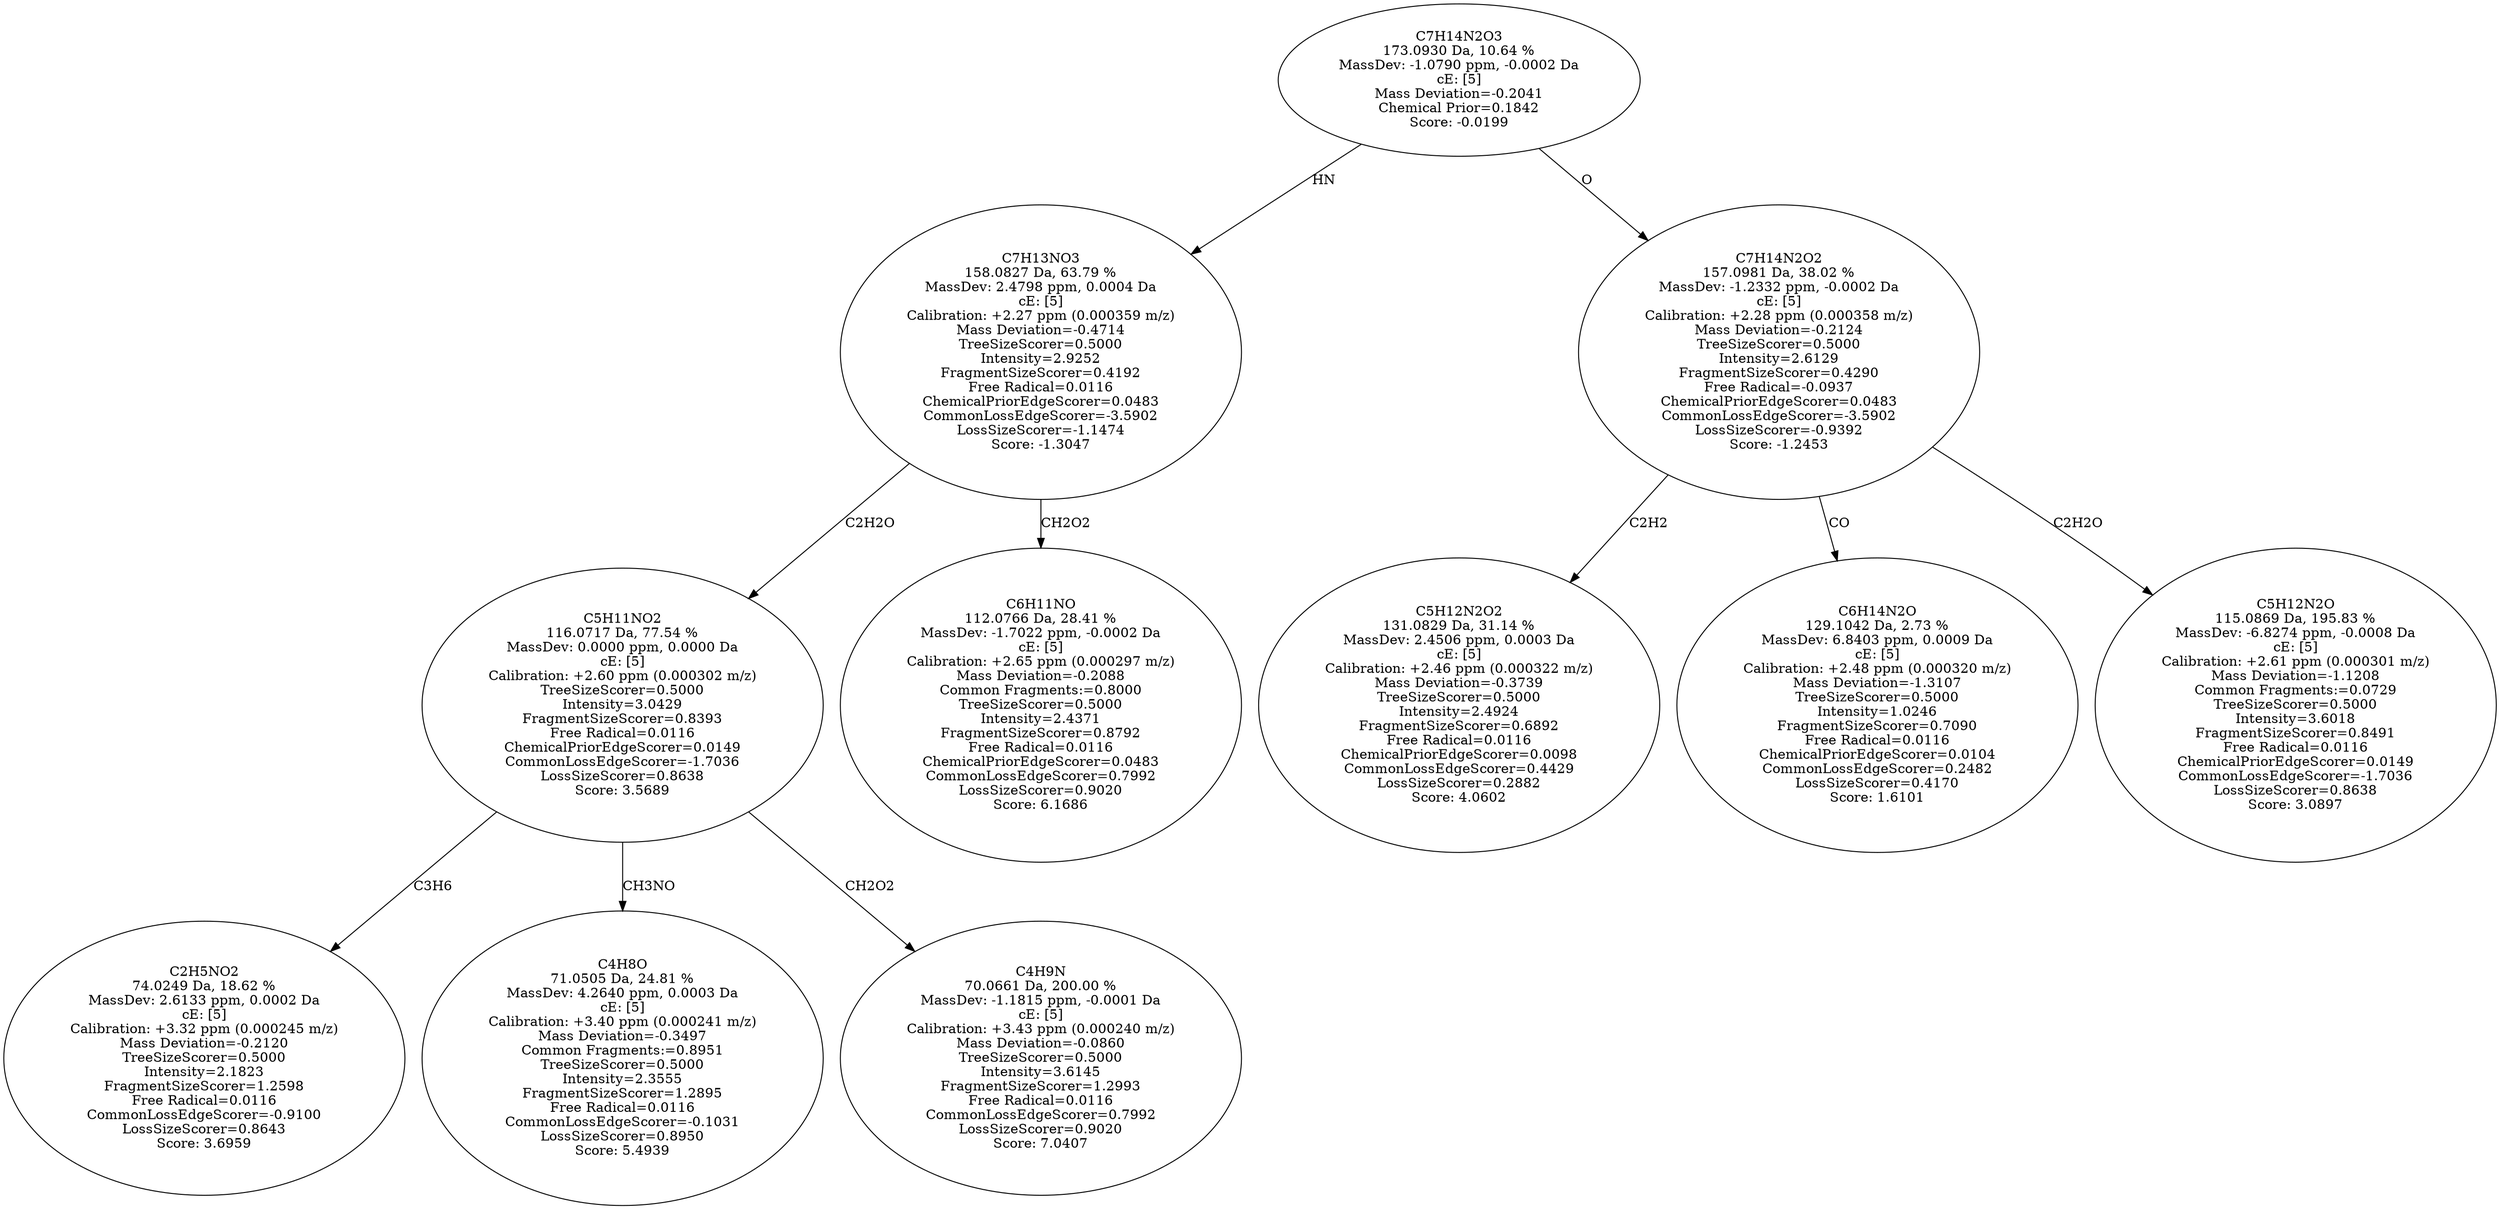 strict digraph {
v1 [label="C2H5NO2\n74.0249 Da, 18.62 %\nMassDev: 2.6133 ppm, 0.0002 Da\ncE: [5]\nCalibration: +3.32 ppm (0.000245 m/z)\nMass Deviation=-0.2120\nTreeSizeScorer=0.5000\nIntensity=2.1823\nFragmentSizeScorer=1.2598\nFree Radical=0.0116\nCommonLossEdgeScorer=-0.9100\nLossSizeScorer=0.8643\nScore: 3.6959"];
v2 [label="C4H8O\n71.0505 Da, 24.81 %\nMassDev: 4.2640 ppm, 0.0003 Da\ncE: [5]\nCalibration: +3.40 ppm (0.000241 m/z)\nMass Deviation=-0.3497\nCommon Fragments:=0.8951\nTreeSizeScorer=0.5000\nIntensity=2.3555\nFragmentSizeScorer=1.2895\nFree Radical=0.0116\nCommonLossEdgeScorer=-0.1031\nLossSizeScorer=0.8950\nScore: 5.4939"];
v3 [label="C4H9N\n70.0661 Da, 200.00 %\nMassDev: -1.1815 ppm, -0.0001 Da\ncE: [5]\nCalibration: +3.43 ppm (0.000240 m/z)\nMass Deviation=-0.0860\nTreeSizeScorer=0.5000\nIntensity=3.6145\nFragmentSizeScorer=1.2993\nFree Radical=0.0116\nCommonLossEdgeScorer=0.7992\nLossSizeScorer=0.9020\nScore: 7.0407"];
v4 [label="C5H11NO2\n116.0717 Da, 77.54 %\nMassDev: 0.0000 ppm, 0.0000 Da\ncE: [5]\nCalibration: +2.60 ppm (0.000302 m/z)\nTreeSizeScorer=0.5000\nIntensity=3.0429\nFragmentSizeScorer=0.8393\nFree Radical=0.0116\nChemicalPriorEdgeScorer=0.0149\nCommonLossEdgeScorer=-1.7036\nLossSizeScorer=0.8638\nScore: 3.5689"];
v5 [label="C6H11NO\n112.0766 Da, 28.41 %\nMassDev: -1.7022 ppm, -0.0002 Da\ncE: [5]\nCalibration: +2.65 ppm (0.000297 m/z)\nMass Deviation=-0.2088\nCommon Fragments:=0.8000\nTreeSizeScorer=0.5000\nIntensity=2.4371\nFragmentSizeScorer=0.8792\nFree Radical=0.0116\nChemicalPriorEdgeScorer=0.0483\nCommonLossEdgeScorer=0.7992\nLossSizeScorer=0.9020\nScore: 6.1686"];
v6 [label="C7H13NO3\n158.0827 Da, 63.79 %\nMassDev: 2.4798 ppm, 0.0004 Da\ncE: [5]\nCalibration: +2.27 ppm (0.000359 m/z)\nMass Deviation=-0.4714\nTreeSizeScorer=0.5000\nIntensity=2.9252\nFragmentSizeScorer=0.4192\nFree Radical=0.0116\nChemicalPriorEdgeScorer=0.0483\nCommonLossEdgeScorer=-3.5902\nLossSizeScorer=-1.1474\nScore: -1.3047"];
v7 [label="C5H12N2O2\n131.0829 Da, 31.14 %\nMassDev: 2.4506 ppm, 0.0003 Da\ncE: [5]\nCalibration: +2.46 ppm (0.000322 m/z)\nMass Deviation=-0.3739\nTreeSizeScorer=0.5000\nIntensity=2.4924\nFragmentSizeScorer=0.6892\nFree Radical=0.0116\nChemicalPriorEdgeScorer=0.0098\nCommonLossEdgeScorer=0.4429\nLossSizeScorer=0.2882\nScore: 4.0602"];
v8 [label="C6H14N2O\n129.1042 Da, 2.73 %\nMassDev: 6.8403 ppm, 0.0009 Da\ncE: [5]\nCalibration: +2.48 ppm (0.000320 m/z)\nMass Deviation=-1.3107\nTreeSizeScorer=0.5000\nIntensity=1.0246\nFragmentSizeScorer=0.7090\nFree Radical=0.0116\nChemicalPriorEdgeScorer=0.0104\nCommonLossEdgeScorer=0.2482\nLossSizeScorer=0.4170\nScore: 1.6101"];
v9 [label="C5H12N2O\n115.0869 Da, 195.83 %\nMassDev: -6.8274 ppm, -0.0008 Da\ncE: [5]\nCalibration: +2.61 ppm (0.000301 m/z)\nMass Deviation=-1.1208\nCommon Fragments:=0.0729\nTreeSizeScorer=0.5000\nIntensity=3.6018\nFragmentSizeScorer=0.8491\nFree Radical=0.0116\nChemicalPriorEdgeScorer=0.0149\nCommonLossEdgeScorer=-1.7036\nLossSizeScorer=0.8638\nScore: 3.0897"];
v10 [label="C7H14N2O2\n157.0981 Da, 38.02 %\nMassDev: -1.2332 ppm, -0.0002 Da\ncE: [5]\nCalibration: +2.28 ppm (0.000358 m/z)\nMass Deviation=-0.2124\nTreeSizeScorer=0.5000\nIntensity=2.6129\nFragmentSizeScorer=0.4290\nFree Radical=-0.0937\nChemicalPriorEdgeScorer=0.0483\nCommonLossEdgeScorer=-3.5902\nLossSizeScorer=-0.9392\nScore: -1.2453"];
v11 [label="C7H14N2O3\n173.0930 Da, 10.64 %\nMassDev: -1.0790 ppm, -0.0002 Da\ncE: [5]\nMass Deviation=-0.2041\nChemical Prior=0.1842\nScore: -0.0199"];
v4 -> v1 [label="C3H6"];
v4 -> v2 [label="CH3NO"];
v4 -> v3 [label="CH2O2"];
v6 -> v4 [label="C2H2O"];
v6 -> v5 [label="CH2O2"];
v11 -> v6 [label="HN"];
v10 -> v7 [label="C2H2"];
v10 -> v8 [label="CO"];
v10 -> v9 [label="C2H2O"];
v11 -> v10 [label="O"];
}